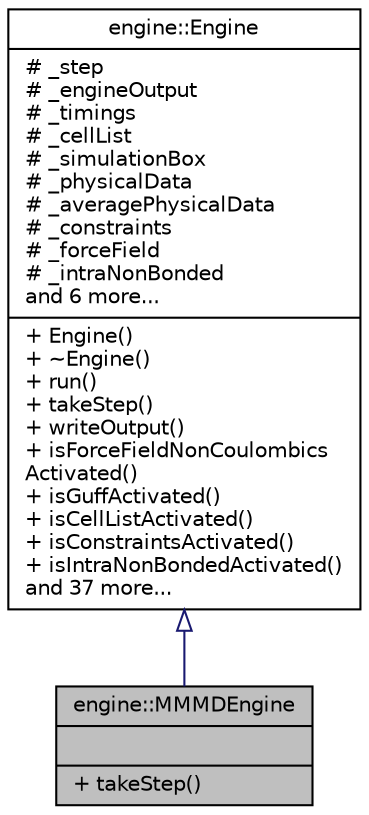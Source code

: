 digraph "engine::MMMDEngine"
{
 // LATEX_PDF_SIZE
  edge [fontname="Helvetica",fontsize="10",labelfontname="Helvetica",labelfontsize="10"];
  node [fontname="Helvetica",fontsize="10",shape=record];
  Node1 [label="{engine::MMMDEngine\n||+ takeStep()\l}",height=0.2,width=0.4,color="black", fillcolor="grey75", style="filled", fontcolor="black",tooltip="Contains all the information needed to run an MM MD simulation."];
  Node2 -> Node1 [dir="back",color="midnightblue",fontsize="10",style="solid",arrowtail="onormal",fontname="Helvetica"];
  Node2 [label="{engine::Engine\n|# _step\l# _engineOutput\l# _timings\l# _cellList\l# _simulationBox\l# _physicalData\l# _averagePhysicalData\l# _constraints\l# _forceField\l# _intraNonBonded\land 6 more...\l|+ Engine()\l+ ~Engine()\l+ run()\l+ takeStep()\l+ writeOutput()\l+ isForceFieldNonCoulombics\lActivated()\l+ isGuffActivated()\l+ isCellListActivated()\l+ isConstraintsActivated()\l+ isIntraNonBondedActivated()\land 37 more...\l}",height=0.2,width=0.4,color="black", fillcolor="white", style="filled",URL="$classengine_1_1Engine.html",tooltip="Contains all the information needed to run the simulation."];
}
